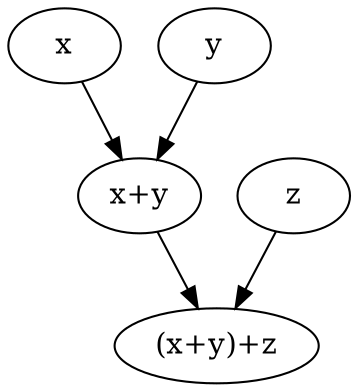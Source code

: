 digraph addition {
X [label="x"]
Y [label="y"]
Z [label="z"]

E1 [label="x+y"]
E2 [label="(x+y)+z"]

X->E1
Y->E1
Z->E2
E1->E2
}